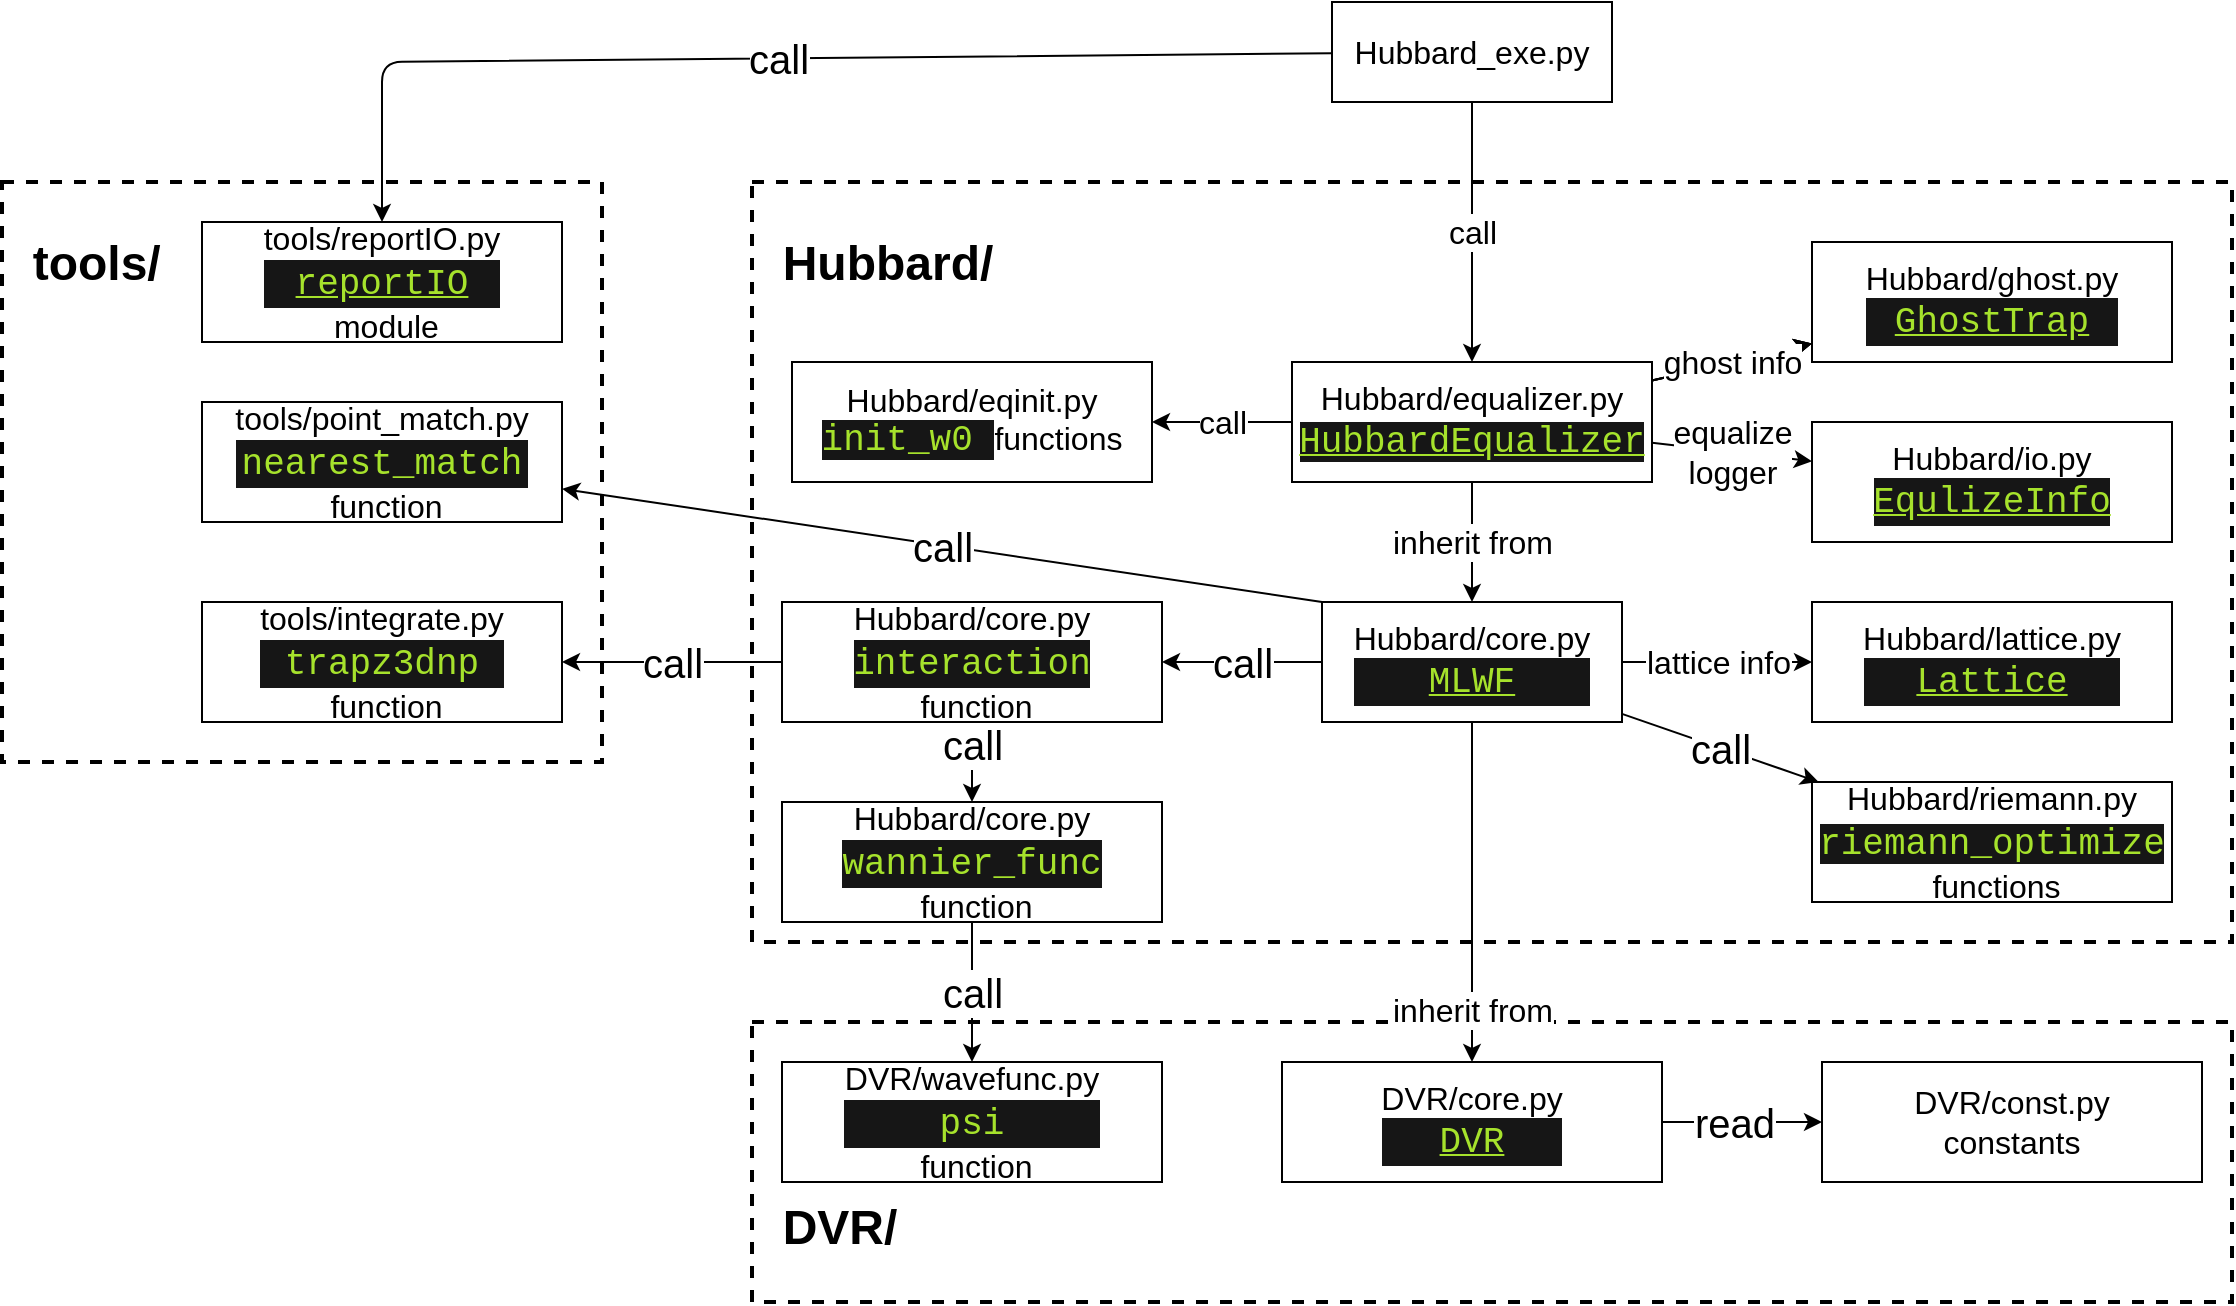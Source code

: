 <mxfile>
    <diagram id="BFTAGFj1tsDtL_0bPICc" name="Page-1">
        <mxGraphModel dx="1516" dy="568" grid="1" gridSize="10" guides="1" tooltips="1" connect="1" arrows="1" fold="1" page="1" pageScale="1" pageWidth="850" pageHeight="1100" math="0" shadow="0">
            <root>
                <mxCell id="0"/>
                <mxCell id="1" parent="0"/>
                <mxCell id="46" value="&lt;p style=&quot;line-height: 0%;&quot;&gt;&lt;/p&gt;&lt;h2&gt;&amp;nbsp; tools/&lt;/h2&gt;&lt;p&gt;&lt;/p&gt;" style="rounded=0;whiteSpace=wrap;html=1;fontSize=16;strokeWidth=2;dashed=1;align=left;verticalAlign=top;" parent="1" vertex="1">
                    <mxGeometry x="-320" y="130" width="300" height="290" as="geometry"/>
                </mxCell>
                <mxCell id="32" value="&lt;p style=&quot;line-height: 0%;&quot;&gt;&lt;/p&gt;&lt;h2&gt;&amp;nbsp; DVR/&lt;/h2&gt;&lt;p&gt;&lt;/p&gt;" style="rounded=0;whiteSpace=wrap;html=1;fontSize=16;strokeWidth=2;dashed=1;align=left;verticalAlign=bottom;" parent="1" vertex="1">
                    <mxGeometry x="55" y="550" width="740" height="140" as="geometry"/>
                </mxCell>
                <mxCell id="28" value="&lt;p style=&quot;line-height: 0%;&quot;&gt;&lt;/p&gt;&lt;h2&gt;&amp;nbsp; Hubbard/&lt;/h2&gt;&lt;p&gt;&lt;/p&gt;" style="rounded=0;whiteSpace=wrap;html=1;fontSize=16;strokeWidth=2;dashed=1;align=left;verticalAlign=top;" parent="1" vertex="1">
                    <mxGeometry x="55" y="130" width="740" height="380" as="geometry"/>
                </mxCell>
                <mxCell id="4" value="call" style="edgeStyle=none;html=1;fontSize=16;entryX=0.5;entryY=0;entryDx=0;entryDy=0;" parent="1" source="2" target="5" edge="1">
                    <mxGeometry relative="1" as="geometry">
                        <mxPoint x="415" y="240" as="targetPoint"/>
                    </mxGeometry>
                </mxCell>
                <mxCell id="55" value="call" style="edgeStyle=none;html=1;entryX=0.5;entryY=0;entryDx=0;entryDy=0;fontSize=20;" parent="1" source="2" target="53" edge="1">
                    <mxGeometry relative="1" as="geometry">
                        <Array as="points">
                            <mxPoint x="-130" y="70"/>
                        </Array>
                    </mxGeometry>
                </mxCell>
                <mxCell id="2" value="&lt;font style=&quot;font-size: 16px;&quot;&gt;Hubbard_exe.py&lt;/font&gt;" style="rounded=0;whiteSpace=wrap;html=1;" parent="1" vertex="1">
                    <mxGeometry x="345" y="40" width="140" height="50" as="geometry"/>
                </mxCell>
                <mxCell id="8" value="inherit from" style="edgeStyle=none;html=1;fontSize=16;" parent="1" source="5" target="12" edge="1">
                    <mxGeometry relative="1" as="geometry">
                        <mxPoint x="415" y="410" as="targetPoint"/>
                    </mxGeometry>
                </mxCell>
                <mxCell id="16" value="" style="edgeStyle=none;html=1;fontSize=16;" parent="1" source="5" target="15" edge="1">
                    <mxGeometry relative="1" as="geometry"/>
                </mxCell>
                <mxCell id="17" value="" style="edgeStyle=none;html=1;fontSize=16;" parent="1" source="5" target="15" edge="1">
                    <mxGeometry relative="1" as="geometry"/>
                </mxCell>
                <mxCell id="18" value="ghost info" style="edgeStyle=none;html=1;fontSize=16;" parent="1" source="5" target="15" edge="1">
                    <mxGeometry relative="1" as="geometry"/>
                </mxCell>
                <mxCell id="25" value="equalize&lt;br&gt;logger" style="edgeStyle=none;html=1;fontSize=16;" parent="1" source="5" target="24" edge="1">
                    <mxGeometry relative="1" as="geometry"/>
                </mxCell>
                <mxCell id="27" value="call" style="edgeStyle=none;html=1;fontSize=16;" parent="1" source="5" target="26" edge="1">
                    <mxGeometry relative="1" as="geometry"/>
                </mxCell>
                <mxCell id="5" value="&lt;font style=&quot;font-size: 16px;&quot;&gt;Hubbard/equalizer.py&lt;br&gt;&lt;div style=&quot;color: rgb(247, 241, 255); font-family: Consolas, &amp;quot;Courier New&amp;quot;, monospace; font-size: 18px; line-height: 24px;&quot;&gt;&lt;span style=&quot;color: rgb(166, 226, 44); text-decoration-line: underline; background-color: rgb(22, 22, 22);&quot;&gt;HubbardEqualizer&lt;/span&gt;&lt;/div&gt;&lt;/font&gt;" style="rounded=0;whiteSpace=wrap;html=1;" parent="1" vertex="1">
                    <mxGeometry x="325" y="220" width="180" height="60" as="geometry"/>
                </mxCell>
                <mxCell id="30" value="" style="edgeStyle=none;html=1;fontSize=20;" parent="1" source="9" target="29" edge="1">
                    <mxGeometry relative="1" as="geometry"/>
                </mxCell>
                <mxCell id="31" value="read" style="edgeLabel;html=1;align=center;verticalAlign=middle;resizable=0;points=[];fontSize=20;" parent="30" vertex="1" connectable="0">
                    <mxGeometry x="-0.288" relative="1" as="geometry">
                        <mxPoint x="7" as="offset"/>
                    </mxGeometry>
                </mxCell>
                <mxCell id="9" value="&lt;span style=&quot;font-size: 16px;&quot;&gt;DVR/core.py&lt;/span&gt;&lt;br style=&quot;font-size: 16px;&quot;&gt;&lt;div style=&quot;color: rgb(247, 241, 255); background-color: rgb(22, 22, 22); font-family: Consolas, &amp;quot;Courier New&amp;quot;, monospace; font-size: 18px; line-height: 24px;&quot;&gt;&lt;span style=&quot;color: rgb(166, 226, 44); text-decoration-line: underline;&quot;&gt;DVR&lt;/span&gt;&lt;/div&gt;" style="whiteSpace=wrap;html=1;rounded=0;" parent="1" vertex="1">
                    <mxGeometry x="320" y="570" width="190" height="60" as="geometry"/>
                </mxCell>
                <mxCell id="14" value="inherit from" style="edgeStyle=none;html=1;exitX=0.5;exitY=1;exitDx=0;exitDy=0;entryX=0.5;entryY=0;entryDx=0;entryDy=0;fontSize=16;" parent="1" source="12" target="9" edge="1">
                    <mxGeometry x="0.692" relative="1" as="geometry">
                        <mxPoint x="415" y="430" as="targetPoint"/>
                        <mxPoint as="offset"/>
                    </mxGeometry>
                </mxCell>
                <mxCell id="23" value="lattice info" style="edgeStyle=none;html=1;exitX=1;exitY=0.5;exitDx=0;exitDy=0;entryX=0;entryY=0.5;entryDx=0;entryDy=0;fontSize=16;" parent="1" source="12" target="21" edge="1">
                    <mxGeometry relative="1" as="geometry"/>
                </mxCell>
                <mxCell id="34" value="call" style="edgeStyle=none;html=1;fontSize=20;" parent="1" source="12" target="33" edge="1">
                    <mxGeometry relative="1" as="geometry"/>
                </mxCell>
                <mxCell id="44" value="call" style="edgeStyle=none;html=1;exitX=0;exitY=0.5;exitDx=0;exitDy=0;fontSize=20;" parent="1" source="12" target="42" edge="1">
                    <mxGeometry relative="1" as="geometry"/>
                </mxCell>
                <mxCell id="57" value="call" style="edgeStyle=none;html=1;exitX=0;exitY=0;exitDx=0;exitDy=0;fontSize=20;" parent="1" source="12" target="56" edge="1">
                    <mxGeometry relative="1" as="geometry"/>
                </mxCell>
                <mxCell id="12" value="Hubbard/core.py&lt;br&gt;&lt;div style=&quot;color: rgb(247, 241, 255); background-color: rgb(22, 22, 22); font-family: Consolas, &amp;quot;Courier New&amp;quot;, monospace; font-size: 18px; line-height: 24px;&quot;&gt;&lt;span style=&quot;color: rgb(166, 226, 44); text-decoration-line: underline;&quot;&gt;MLWF&lt;/span&gt;&lt;/div&gt;" style="rounded=0;whiteSpace=wrap;html=1;fontSize=16;" parent="1" vertex="1">
                    <mxGeometry x="340" y="340" width="150" height="60" as="geometry"/>
                </mxCell>
                <mxCell id="15" value="&lt;font style=&quot;font-size: 16px;&quot;&gt;Hubbard/ghost.py&lt;br&gt;&lt;div style=&quot;color: rgb(247, 241, 255); background-color: rgb(22, 22, 22); font-family: Consolas, &amp;quot;Courier New&amp;quot;, monospace; font-size: 18px; line-height: 24px;&quot;&gt;&lt;div style=&quot;line-height: 24px;&quot;&gt;&lt;span style=&quot;color: rgb(166, 226, 44); text-decoration-line: underline;&quot;&gt;GhostTrap&lt;/span&gt;&lt;/div&gt;&lt;/div&gt;&lt;/font&gt;" style="rounded=0;whiteSpace=wrap;html=1;" parent="1" vertex="1">
                    <mxGeometry x="585" y="160" width="180" height="60" as="geometry"/>
                </mxCell>
                <mxCell id="21" value="&lt;font style=&quot;font-size: 16px;&quot;&gt;Hubbard/lattice.py&lt;br&gt;&lt;div style=&quot;color: rgb(247, 241, 255); background-color: rgb(22, 22, 22); font-family: Consolas, &amp;quot;Courier New&amp;quot;, monospace; font-size: 18px; line-height: 24px;&quot;&gt;&lt;span style=&quot;color: rgb(166, 226, 44); text-decoration-line: underline;&quot;&gt;Lattice&lt;/span&gt;&lt;/div&gt;&lt;/font&gt;" style="rounded=0;whiteSpace=wrap;html=1;" parent="1" vertex="1">
                    <mxGeometry x="585" y="340" width="180" height="60" as="geometry"/>
                </mxCell>
                <mxCell id="24" value="&lt;font style=&quot;font-size: 16px;&quot;&gt;Hubbard/io.py&lt;br&gt;&lt;div style=&quot;color: rgb(247, 241, 255); background-color: rgb(22, 22, 22); font-family: Consolas, &amp;quot;Courier New&amp;quot;, monospace; font-size: 18px; line-height: 24px;&quot;&gt;&lt;div style=&quot;line-height: 24px;&quot;&gt;&lt;span style=&quot;color: rgb(166, 226, 44); text-decoration-line: underline;&quot;&gt;EqulizeInfo&lt;/span&gt;&lt;/div&gt;&lt;/div&gt;&lt;/font&gt;" style="rounded=0;whiteSpace=wrap;html=1;" parent="1" vertex="1">
                    <mxGeometry x="585" y="250" width="180" height="60" as="geometry"/>
                </mxCell>
                <mxCell id="26" value="&lt;font style=&quot;font-size: 16px;&quot;&gt;Hubbard/eqinit.py&lt;br&gt;&lt;span style=&quot;color: rgb(166, 226, 44); background-color: rgb(22, 22, 22); font-family: Consolas, &amp;quot;Courier New&amp;quot;, monospace; font-size: 18px;&quot;&gt;init_w0&amp;nbsp;&lt;/span&gt;functions&lt;br&gt;&lt;/font&gt;" style="rounded=0;whiteSpace=wrap;html=1;" parent="1" vertex="1">
                    <mxGeometry x="75" y="220" width="180" height="60" as="geometry"/>
                </mxCell>
                <mxCell id="29" value="&lt;span style=&quot;font-size: 16px;&quot;&gt;DVR/const.py&lt;br&gt;constants&lt;br&gt;&lt;/span&gt;" style="whiteSpace=wrap;html=1;rounded=0;" parent="1" vertex="1">
                    <mxGeometry x="590" y="570" width="190" height="60" as="geometry"/>
                </mxCell>
                <mxCell id="33" value="Hubbard/riemann.py&lt;br&gt;&lt;div style=&quot;color: rgb(247, 241, 255); font-family: Consolas, &amp;quot;Courier New&amp;quot;, monospace; font-size: 18px; line-height: 24px;&quot;&gt;&lt;span style=&quot;color: rgb(166, 226, 44); background-color: rgb(22, 22, 22);&quot;&gt;riemann_optimize&lt;/span&gt;&lt;/div&gt;&amp;nbsp;functions" style="rounded=0;whiteSpace=wrap;html=1;fontSize=16;" parent="1" vertex="1">
                    <mxGeometry x="585" y="430" width="180" height="60" as="geometry"/>
                </mxCell>
                <mxCell id="36" value="&lt;span style=&quot;font-size: 16px;&quot;&gt;DVR/wavefunc.py&lt;/span&gt;&lt;br style=&quot;font-size: 16px;&quot;&gt;&lt;div style=&quot;color: rgb(247, 241, 255); background-color: rgb(22, 22, 22); font-family: Consolas, &amp;quot;Courier New&amp;quot;, monospace; font-size: 18px; line-height: 24px;&quot;&gt;&lt;span style=&quot;color: rgb(166, 226, 44);&quot;&gt;psi&lt;/span&gt;&lt;/div&gt;&lt;span style=&quot;font-size: 16px;&quot;&gt;&amp;nbsp;function&lt;/span&gt;" style="whiteSpace=wrap;html=1;rounded=0;" parent="1" vertex="1">
                    <mxGeometry x="70" y="570" width="190" height="60" as="geometry"/>
                </mxCell>
                <mxCell id="40" value="call" style="edgeStyle=none;html=1;fontSize=20;" parent="1" source="38" target="36" edge="1">
                    <mxGeometry relative="1" as="geometry"/>
                </mxCell>
                <mxCell id="38" value="&lt;span style=&quot;font-size: 16px;&quot;&gt;Hubbard/core.py&lt;/span&gt;&lt;br style=&quot;font-size: 16px;&quot;&gt;&lt;div style=&quot;color: rgb(247, 241, 255); background-color: rgb(22, 22, 22); font-family: Consolas, &amp;quot;Courier New&amp;quot;, monospace; font-size: 18px; line-height: 24px;&quot;&gt;&lt;div style=&quot;line-height: 24px;&quot;&gt;&lt;span style=&quot;color: #a6e22c;&quot;&gt;wannier_func&lt;/span&gt;&lt;/div&gt;&lt;/div&gt;&lt;span style=&quot;font-size: 16px;&quot;&gt;&amp;nbsp;function&lt;/span&gt;" style="whiteSpace=wrap;html=1;rounded=0;" parent="1" vertex="1">
                    <mxGeometry x="70" y="440" width="190" height="60" as="geometry"/>
                </mxCell>
                <mxCell id="43" value="call" style="edgeStyle=none;html=1;fontSize=20;" parent="1" source="42" target="38" edge="1">
                    <mxGeometry x="-0.46" relative="1" as="geometry">
                        <mxPoint as="offset"/>
                    </mxGeometry>
                </mxCell>
                <mxCell id="52" value="call" style="edgeStyle=none;html=1;fontSize=20;" parent="1" source="42" target="50" edge="1">
                    <mxGeometry relative="1" as="geometry"/>
                </mxCell>
                <mxCell id="42" value="&lt;span style=&quot;font-size: 16px;&quot;&gt;Hubbard/core.py&lt;/span&gt;&lt;br style=&quot;font-size: 16px;&quot;&gt;&lt;div style=&quot;color: rgb(247, 241, 255); background-color: rgb(22, 22, 22); font-family: Consolas, &amp;quot;Courier New&amp;quot;, monospace; font-size: 18px; line-height: 24px;&quot;&gt;&lt;div style=&quot;line-height: 24px;&quot;&gt;&lt;span style=&quot;color: #a6e22c;&quot;&gt;interaction&lt;/span&gt;&lt;/div&gt;&lt;/div&gt;&lt;span style=&quot;font-size: 16px;&quot;&gt;&amp;nbsp;function&lt;/span&gt;" style="whiteSpace=wrap;html=1;rounded=0;" parent="1" vertex="1">
                    <mxGeometry x="70" y="340" width="190" height="60" as="geometry"/>
                </mxCell>
                <mxCell id="50" value="&lt;span style=&quot;font-size: 16px;&quot;&gt;tools/integrate.py&lt;/span&gt;&lt;br style=&quot;font-size: 16px;&quot;&gt;&lt;div style=&quot;color: rgb(247, 241, 255); background-color: rgb(22, 22, 22); font-family: Consolas, &amp;quot;Courier New&amp;quot;, monospace; font-size: 18px; line-height: 24px;&quot;&gt;&lt;div style=&quot;line-height: 24px;&quot;&gt;&lt;div style=&quot;line-height: 24px;&quot;&gt;&lt;span style=&quot;color: #a6e22c;&quot;&gt;trapz3dnp&lt;/span&gt;&lt;/div&gt;&lt;/div&gt;&lt;/div&gt;&lt;span style=&quot;font-size: 16px;&quot;&gt;&amp;nbsp;function&lt;/span&gt;" style="whiteSpace=wrap;html=1;rounded=0;" parent="1" vertex="1">
                    <mxGeometry x="-220" y="340" width="180" height="60" as="geometry"/>
                </mxCell>
                <mxCell id="53" value="&lt;span style=&quot;font-size: 16px;&quot;&gt;tools/reportIO.py&lt;/span&gt;&lt;br style=&quot;font-size: 16px;&quot;&gt;&lt;div style=&quot;color: rgb(247, 241, 255); background-color: rgb(22, 22, 22); font-family: Consolas, &amp;quot;Courier New&amp;quot;, monospace; font-size: 18px; line-height: 24px;&quot;&gt;&lt;div style=&quot;line-height: 24px;&quot;&gt;&lt;div style=&quot;line-height: 24px;&quot;&gt;&lt;span style=&quot;color: #a6e22c;&quot;&gt;&lt;u&gt;reportIO&lt;/u&gt;&lt;/span&gt;&lt;/div&gt;&lt;/div&gt;&lt;/div&gt;&lt;span style=&quot;font-size: 16px;&quot;&gt;&amp;nbsp;module&lt;/span&gt;" style="whiteSpace=wrap;html=1;rounded=0;" parent="1" vertex="1">
                    <mxGeometry x="-220" y="150" width="180" height="60" as="geometry"/>
                </mxCell>
                <mxCell id="56" value="&lt;span style=&quot;font-size: 16px;&quot;&gt;tools/point_match.py&lt;/span&gt;&lt;br style=&quot;font-size: 16px;&quot;&gt;&lt;div style=&quot;color: rgb(247, 241, 255); background-color: rgb(22, 22, 22); font-family: Consolas, &amp;quot;Courier New&amp;quot;, monospace; font-size: 18px; line-height: 24px;&quot;&gt;&lt;div style=&quot;line-height: 24px;&quot;&gt;&lt;div style=&quot;line-height: 24px;&quot;&gt;&lt;div style=&quot;line-height: 24px;&quot;&gt;&lt;span style=&quot;color: #a6e22c;&quot;&gt;nearest_match&lt;/span&gt;&lt;/div&gt;&lt;/div&gt;&lt;/div&gt;&lt;/div&gt;&lt;span style=&quot;font-size: 16px;&quot;&gt;&amp;nbsp;function&lt;/span&gt;" style="whiteSpace=wrap;html=1;rounded=0;" parent="1" vertex="1">
                    <mxGeometry x="-220" y="240" width="180" height="60" as="geometry"/>
                </mxCell>
            </root>
        </mxGraphModel>
    </diagram>
</mxfile>